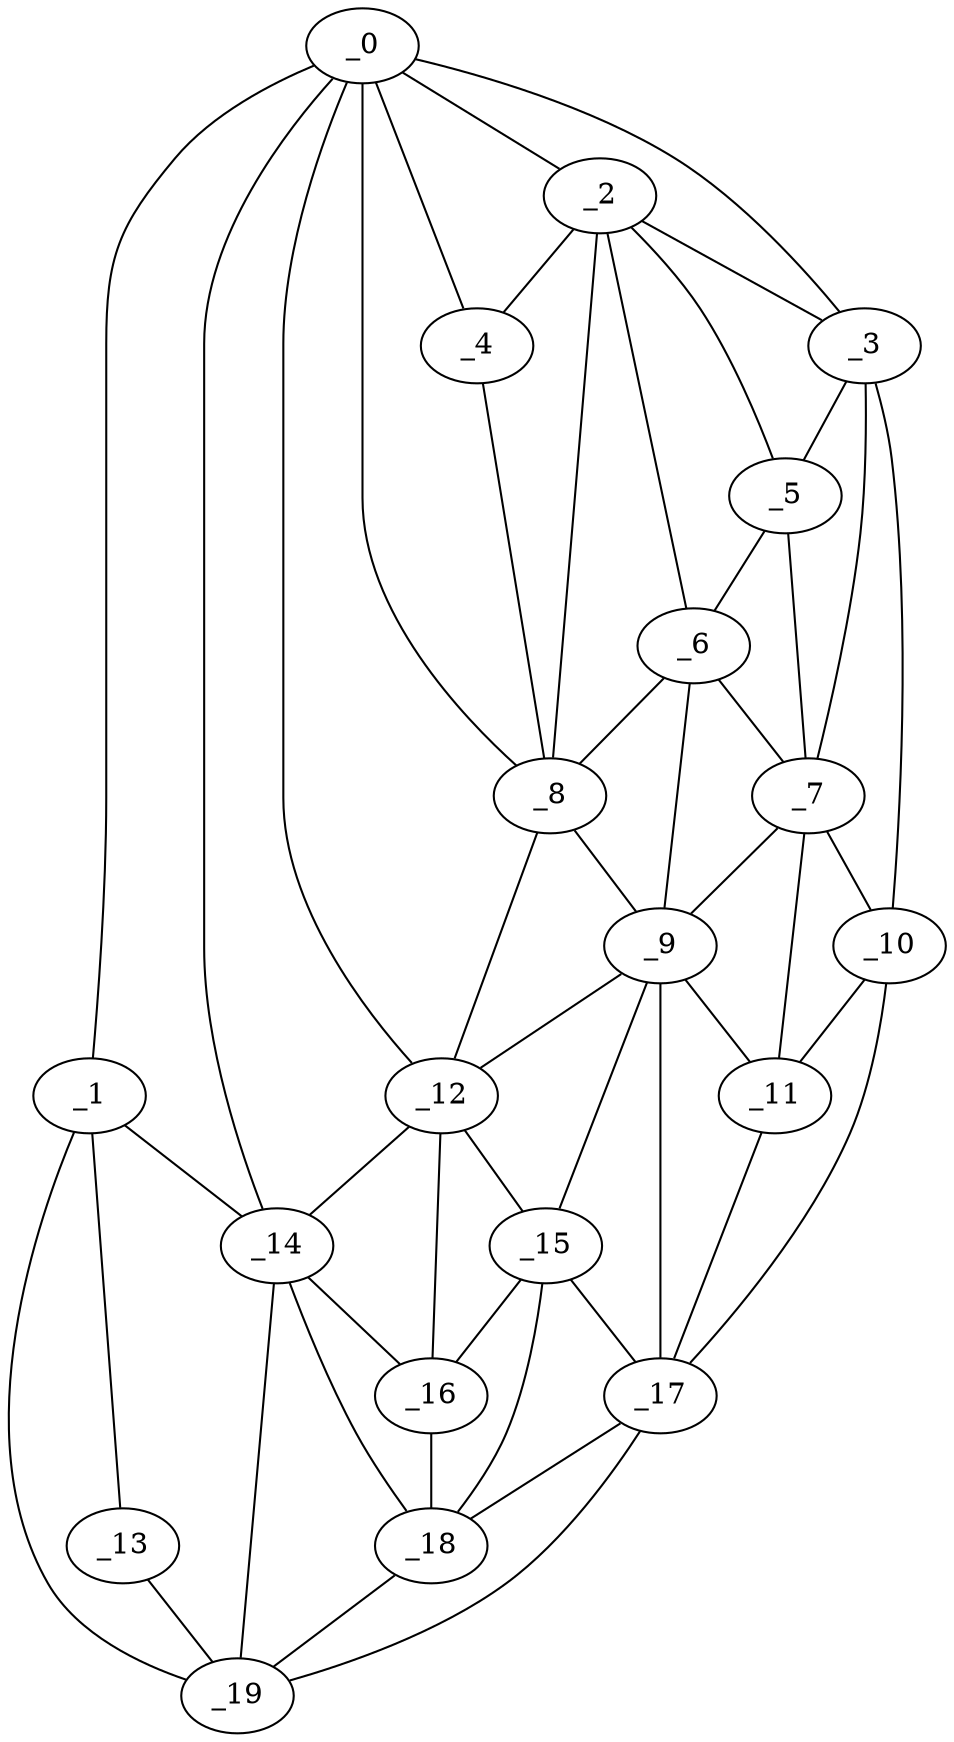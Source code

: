graph "obj5__120.gxl" {
	_0	 [x=36,
		y=58];
	_1	 [x=44,
		y=27];
	_0 -- _1	 [valence=1];
	_2	 [x=44,
		y=95];
	_0 -- _2	 [valence=2];
	_3	 [x=44,
		y=110];
	_0 -- _3	 [valence=1];
	_4	 [x=45,
		y=86];
	_0 -- _4	 [valence=1];
	_8	 [x=63,
		y=89];
	_0 -- _8	 [valence=2];
	_12	 [x=82,
		y=78];
	_0 -- _12	 [valence=1];
	_14	 [x=89,
		y=62];
	_0 -- _14	 [valence=2];
	_13	 [x=88,
		y=27];
	_1 -- _13	 [valence=1];
	_1 -- _14	 [valence=2];
	_19	 [x=94,
		y=48];
	_1 -- _19	 [valence=2];
	_2 -- _3	 [valence=2];
	_2 -- _4	 [valence=2];
	_5	 [x=52,
		y=109];
	_2 -- _5	 [valence=2];
	_6	 [x=62,
		y=99];
	_2 -- _6	 [valence=1];
	_2 -- _8	 [valence=1];
	_3 -- _5	 [valence=2];
	_7	 [x=62,
		y=113];
	_3 -- _7	 [valence=2];
	_10	 [x=69,
		y=124];
	_3 -- _10	 [valence=1];
	_4 -- _8	 [valence=2];
	_5 -- _6	 [valence=2];
	_5 -- _7	 [valence=2];
	_6 -- _7	 [valence=2];
	_6 -- _8	 [valence=2];
	_9	 [x=69,
		y=99];
	_6 -- _9	 [valence=2];
	_7 -- _9	 [valence=2];
	_7 -- _10	 [valence=1];
	_11	 [x=71,
		y=114];
	_7 -- _11	 [valence=1];
	_8 -- _9	 [valence=1];
	_8 -- _12	 [valence=2];
	_9 -- _11	 [valence=1];
	_9 -- _12	 [valence=2];
	_15	 [x=91,
		y=88];
	_9 -- _15	 [valence=1];
	_17	 [x=92,
		y=112];
	_9 -- _17	 [valence=2];
	_10 -- _11	 [valence=2];
	_10 -- _17	 [valence=1];
	_11 -- _17	 [valence=2];
	_12 -- _14	 [valence=1];
	_12 -- _15	 [valence=2];
	_16	 [x=92,
		y=67];
	_12 -- _16	 [valence=2];
	_13 -- _19	 [valence=1];
	_14 -- _16	 [valence=2];
	_18	 [x=93,
		y=59];
	_14 -- _18	 [valence=2];
	_14 -- _19	 [valence=1];
	_15 -- _16	 [valence=1];
	_15 -- _17	 [valence=1];
	_15 -- _18	 [valence=2];
	_16 -- _18	 [valence=1];
	_17 -- _18	 [valence=2];
	_17 -- _19	 [valence=1];
	_18 -- _19	 [valence=2];
}
